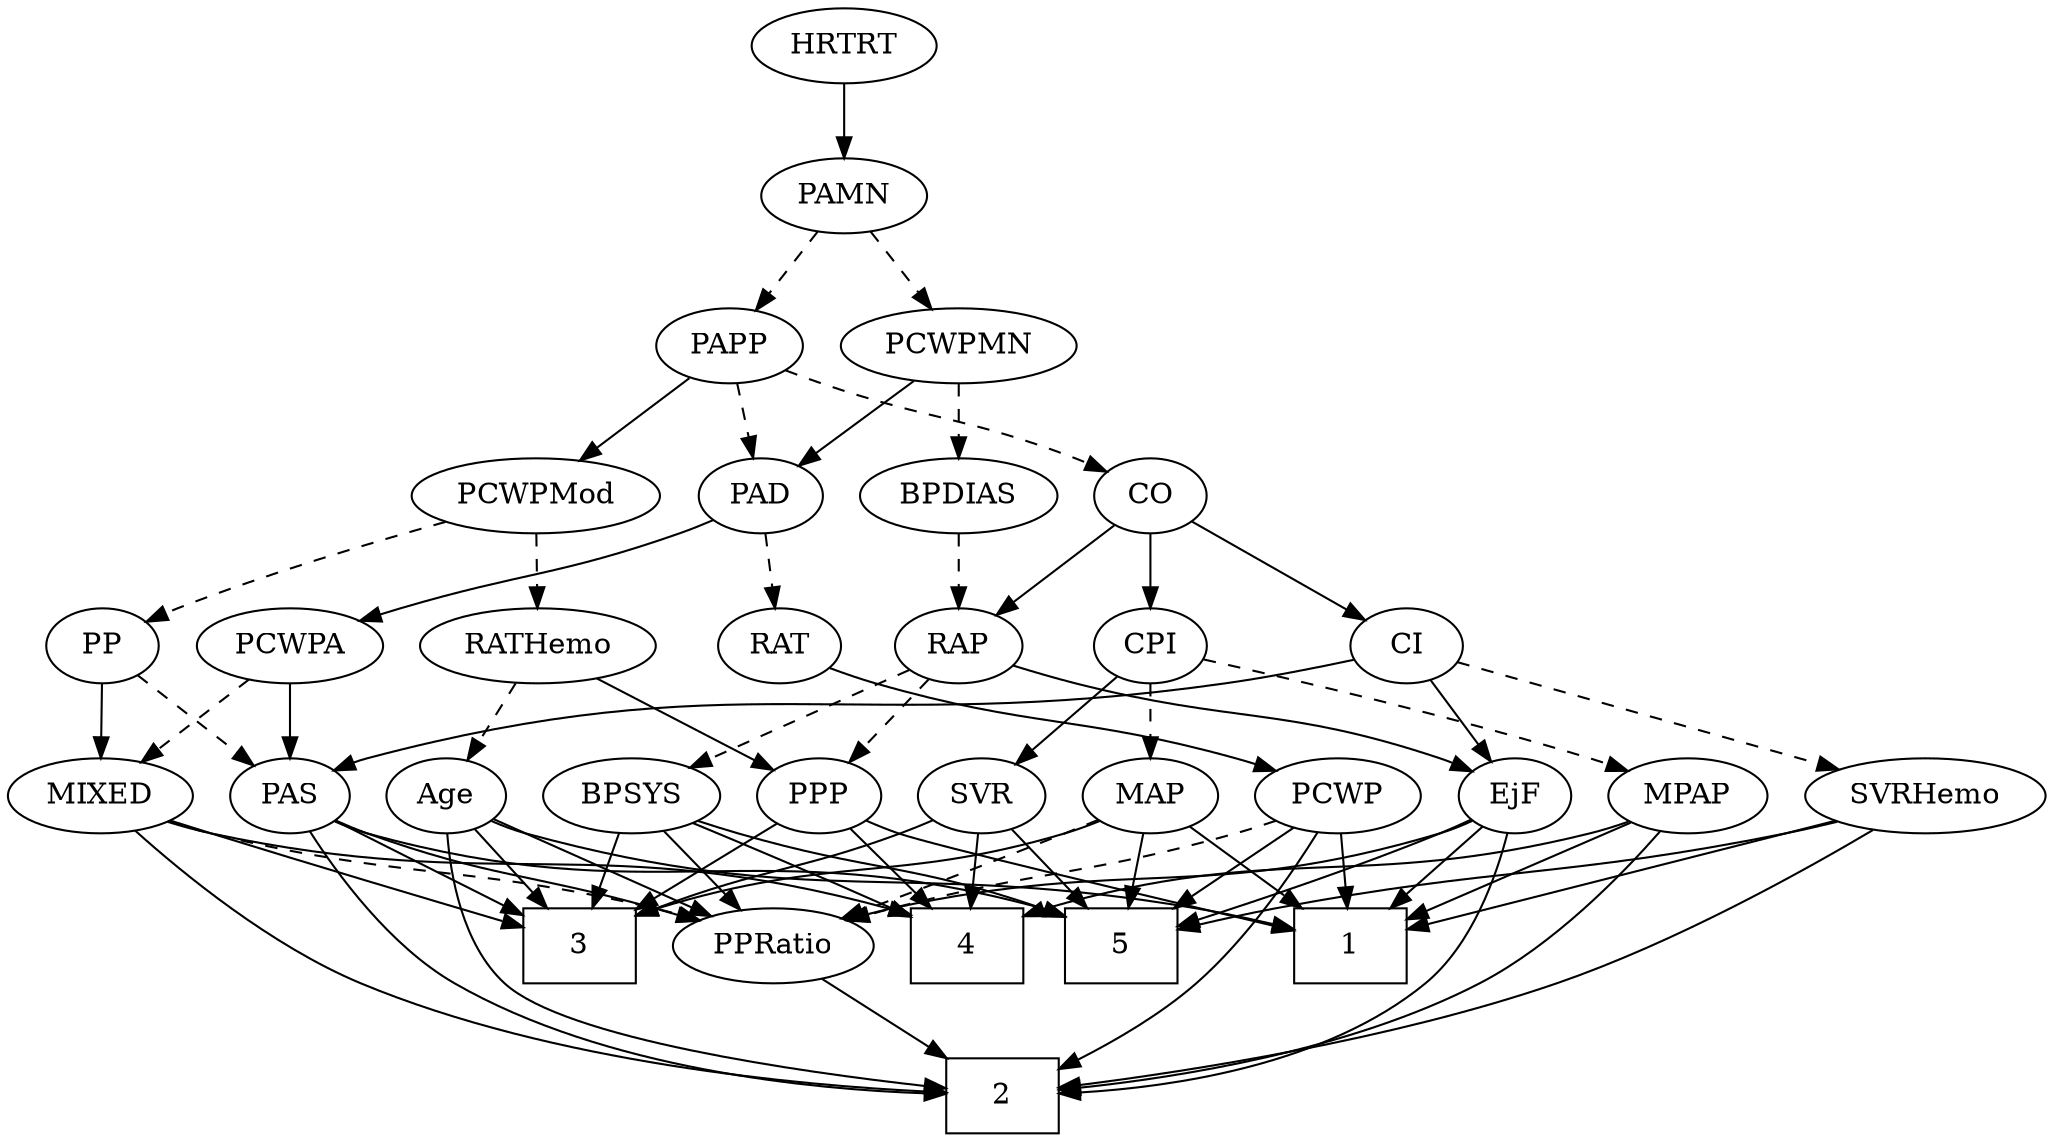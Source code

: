 strict digraph {
	graph [bb="0,0,909.19,540"];
	node [label="\N"];
	1	[height=0.5,
		pos="475.1,90",
		shape=box,
		width=0.75];
	2	[height=0.5,
		pos="320.1,18",
		shape=box,
		width=0.75];
	3	[height=0.5,
		pos="547.1,90",
		shape=box,
		width=0.75];
	4	[height=0.5,
		pos="696.1,90",
		shape=box,
		width=0.75];
	5	[height=0.5,
		pos="305.1,90",
		shape=box,
		width=0.75];
	Age	[height=0.5,
		pos="550.1,162",
		width=0.75];
	Age -> 1	[pos="e,493.43,108.11 534.92,146.83 525.18,137.75 512.29,125.71 500.96,115.14",
		style=solid];
	Age -> 2	[pos="e,347.19,20.272 563.68,146.29 579.49,127.33 601.26,94.188 583.1,72 555.01,37.688 423.22,25.097 357.52,20.898",
		style=solid];
	Age -> 3	[pos="e,547.83,108.1 549.36,143.7 549.02,135.98 548.63,126.71 548.26,118.11",
		style=solid];
	PPRatio	[height=0.5,
		pos="390.1,90",
		width=1.1013];
	Age -> PPRatio	[pos="e,418.3,102.7 528.84,150.8 524.01,148.53 518.89,146.15 514.1,144 485.26,131.03 452.33,116.99 427.66,106.63",
		style=solid];
	EjF	[height=0.5,
		pos="233.1,162",
		width=0.75];
	EjF -> 1	[pos="e,447.85,104.67 253.7,150.27 258.65,147.97 263.99,145.72 269.1,144 339.28,120.36 363.89,131.63 438.06,107.91",
		style=solid];
	EjF -> 2	[pos="e,295.41,36.217 235.71,143.78 239.18,124.95 246.63,94.474 261.1,72 268.08,61.145 277.86,51.133 287.46,42.802",
		style=solid];
	EjF -> 5	[pos="e,287.5,108.11 247.67,146.83 257.02,137.75 269.39,125.71 280.27,115.14",
		style=solid];
	EjF -> PPRatio	[pos="e,362.12,102.99 254.37,150.83 259.2,148.56 264.32,146.18 269.1,144 296.98,131.31 328.72,117.43 352.69,107.06",
		style=solid];
	RAP	[height=0.5,
		pos="336.1,234",
		width=0.77632];
	RAP -> EjF	[pos="e,251.52,175.52 317.21,220.16 301.13,209.24 277.87,193.43 259.88,181.2",
		style=solid];
	BPSYS	[height=0.5,
		pos="467.1,162",
		width=1.0471];
	RAP -> BPSYS	[pos="e,442.88,175.94 356.85,221.91 377.58,210.83 409.76,193.64 434.01,180.68",
		style=dashed];
	PPP	[height=0.5,
		pos="696.1,162",
		width=0.75];
	RAP -> PPP	[pos="e,675.59,174.04 357.19,221.97 362.29,219.68 367.79,217.51 373.1,216 496.73,180.75 536.65,215.9 660.1,180 662.04,179.44 664.01,178.78 \
665.97,178.06",
		style=dashed];
	MIXED	[height=0.5,
		pos="781.1,162",
		width=1.1193];
	MIXED -> 2	[pos="e,347.11,19.352 776.83,144.06 770.67,123.38 757.17,89.073 732.1,72 671.45,30.709 446.92,21.574 357.35,19.563",
		style=solid];
	MIXED -> 3	[pos="e,574.2,98.262 750.6,150.13 744.49,148.03 738.11,145.9 732.1,144 681.14,127.88 621.64,111.21 584.16,100.97",
		style=solid];
	MIXED -> 4	[pos="e,716.89,108.13 762.65,145.81 751.6,136.71 737.31,124.94 724.8,114.64",
		style=solid];
	MIXED -> PPRatio	[pos="e,419.34,102.28 751.59,149.64 745.24,147.51 738.5,145.49 732.1,144 604.29,114.33 566.9,137.67 439.1,108 435.75,107.22 432.31,106.3 \
428.89,105.29",
		style=dashed];
	MPAP	[height=0.5,
		pos="874.1,162",
		width=0.97491];
	MPAP -> 1	[pos="e,502.25,104.96 847.93,149.63 842.14,147.47 835.98,145.44 830.1,144 694.64,110.77 650.33,145.36 511.94,107.67",
		style=solid];
	MPAP -> 2	[pos="e,347.35,20.37 859.62,145.3 839.51,124.6 800.95,88.857 760.1,72 687.33,41.973 449.8,26.087 357.37,20.92",
		style=solid];
	MPAP -> 4	[pos="e,723.39,101.73 847.06,150.37 816.61,138.39 766.95,118.86 732.96,105.5",
		style=solid];
	BPSYS -> 3	[pos="e,527.52,108.13 484.46,145.81 494.76,136.79 508.06,125.16 519.74,114.93",
		style=solid];
	BPSYS -> 4	[pos="e,668.8,98.366 495.83,150.28 501.84,148.13 508.16,145.94 514.1,144 563.86,127.77 622.04,111.25 658.97,101.07",
		style=solid];
	BPSYS -> 5	[pos="e,332.17,103.94 439.42,149.76 415.7,140.04 380.42,125.37 341.57,108.13",
		style=solid];
	BPSYS -> PPRatio	[pos="e,407.04,106.4 450.39,145.81 439.97,136.34 426.37,123.97 414.72,113.39",
		style=solid];
	PAD	[height=0.5,
		pos="388.1,306",
		width=0.79437];
	RAT	[height=0.5,
		pos="104.1,234",
		width=0.75827];
	PAD -> RAT	[pos="e,129.93,239.86 366.3,294.32 361.07,292.02 355.45,289.75 350.1,288 311.32,275.3 198.17,252.92 139.82,241.74",
		style=dashed];
	PCWPA	[height=0.5,
		pos="424.1,234",
		width=1.1555];
	PAD -> PCWPA	[pos="e,415.54,251.63 396.45,288.76 400.75,280.4 406.09,270.02 410.93,260.61",
		style=solid];
	CO	[height=0.5,
		pos="462.1,306",
		width=0.75];
	CO -> RAP	[pos="e,356.71,246.45 441.85,293.75 421.22,282.29 389,264.39 365.54,251.36",
		style=solid];
	CPI	[height=0.5,
		pos="595.1,234",
		width=0.75];
	CO -> CPI	[pos="e,574.36,245.91 482.59,294.22 504.68,282.59 540.08,263.96 565.26,250.7",
		style=solid];
	CI	[height=0.5,
		pos="239.1,234",
		width=0.75];
	CO -> CI	[pos="e,263.51,241.91 441.03,294.34 436.19,292.09 431.02,289.84 426.1,288 425.87,287.91 327.24,259.97 273.33,244.7",
		style=solid];
	PAS	[height=0.5,
		pos="305.1,162",
		width=0.75];
	PAS -> 2	[pos="e,296.79,36.181 291.35,146.07 283.14,136.1 273.48,122.25 269.1,108 264.39,92.707 263.12,86.84 269.1,72 273.45,61.209 281.16,51.386 \
289.29,43.209",
		style=solid];
	PAS -> 3	[pos="e,519.85,104.67 325.7,150.27 330.65,147.97 335.99,145.72 341.1,144 411.28,120.36 435.89,131.63 510.06,107.91",
		style=solid];
	PAS -> 5	[pos="e,305.1,108.1 305.1,143.7 305.1,135.98 305.1,126.71 305.1,118.11",
		style=solid];
	PAS -> PPRatio	[pos="e,371.69,106.16 321.49,147.5 333.5,137.61 350.07,123.96 363.91,112.56",
		style=solid];
	PAMN	[height=0.5,
		pos="412.1,450",
		width=1.011];
	PCWPMN	[height=0.5,
		pos="362.1,378",
		width=1.3902];
	PAMN -> PCWPMN	[pos="e,373.98,395.63 400.5,432.76 394.4,424.23 386.8,413.58 379.97,404.02",
		style=dashed];
	PAPP	[height=0.5,
		pos="462.1,378",
		width=0.88464];
	PAMN -> PAPP	[pos="e,450.56,395.15 423.69,432.76 429.94,424.02 437.77,413.05 444.73,403.31",
		style=dashed];
	RATHemo	[height=0.5,
		pos="689.1,234",
		width=1.3721];
	RATHemo -> Age	[pos="e,571.05,173.55 661.3,219 637.8,207.17 604.21,190.25 580.1,178.11",
		style=dashed];
	RATHemo -> PPP	[pos="e,694.39,180.1 690.83,215.7 691.6,207.98 692.53,198.71 693.39,190.11",
		style=solid];
	CPI -> MPAP	[pos="e,847.85,174.07 615.66,222.16 620.62,219.87 625.96,217.65 631.1,216 716.69,188.57 743.57,204.31 830.1,180 832.74,179.26 835.45,178.42 \
838.15,177.52",
		style=dashed];
	SVR	[height=0.5,
		pos="623.1,162",
		width=0.77632];
	CPI -> SVR	[pos="e,616.31,179.96 601.73,216.41 604.96,208.34 608.92,198.43 612.56,189.35",
		style=solid];
	MAP	[height=0.5,
		pos="381.1,162",
		width=0.84854];
	CPI -> MAP	[pos="e,404.37,173.86 574.06,222.26 569.22,220.01 564.04,217.79 559.1,216 499.09,194.28 480.42,200.81 420.1,180 418,179.28 415.85,178.49 \
413.7,177.66",
		style=dashed];
	PCWP	[height=0.5,
		pos="35.097,162",
		width=0.97491];
	RAT -> PCWP	[pos="e,50.333,178.46 89.8,218.5 80.435,209 68.003,196.38 57.358,185.58",
		style=solid];
	SVR -> 3	[pos="e,565.68,108.11 607.72,146.83 597.85,137.75 584.78,125.71 573.31,115.14",
		style=solid];
	SVR -> 4	[pos="e,678.16,108.2 638.22,146.5 647.66,137.45 660.03,125.59 670.91,115.15",
		style=solid];
	SVR -> 5	[pos="e,332.28,104.86 601.98,150.05 596.88,147.76 591.38,145.57 586.1,144 483.67,113.63 448.51,138.3 342.11,107.77",
		style=solid];
	PCWPMod	[height=0.5,
		pos="559.1,306",
		width=1.4443];
	PCWPMod -> RATHemo	[pos="e,662.64,249.25 586.03,290.5 605.6,279.96 632.27,265.6 653.57,254.13",
		style=dashed];
	PP	[height=0.5,
		pos="523.1,234",
		width=0.75];
	PCWPMod -> PP	[pos="e,531.48,251.31 550.38,288.05 546.12,279.77 540.9,269.62 536.17,260.42",
		style=dashed];
	PCWPA -> MIXED	[pos="e,751.3,174.33 457.6,223.18 467.08,220.61 477.45,218 487.1,216 594.86,193.62 625.19,206.15 732.1,180 735.25,179.23 738.48,178.34 \
741.71,177.38",
		style=dashed];
	PCWPA -> PAS	[pos="e,324.91,174.65 400.3,219 381.13,207.72 354.1,191.83 333.74,179.85",
		style=solid];
	PCWPMN -> PAD	[pos="e,381.86,323.79 368.39,360.05 371.36,352.06 374.97,342.33 378.29,333.4",
		style=solid];
	BPDIAS	[height=0.5,
		pos="299.1,306",
		width=1.1735];
	PCWPMN -> BPDIAS	[pos="e,313.63,323.15 347.49,360.76 339.45,351.84 329.34,340.61 320.44,330.72",
		style=dashed];
	SVRHemo	[height=0.5,
		pos="138.1,162",
		width=1.3902];
	SVRHemo -> 1	[pos="e,447.91,104.85 174.73,149.63 182.09,147.57 189.81,145.59 197.1,144 300.24,121.57 333.12,138.5 438.19,107.77",
		style=solid];
	SVRHemo -> 2	[pos="e,293.23,36.196 155.63,144.94 175.91,126.63 210.56,96.091 242.1,72 255.65,61.646 271.09,50.942 284.64,41.887",
		style=solid];
	SVRHemo -> 5	[pos="e,277.97,102.37 169.51,147.83 197.61,136.06 238.81,118.79 268.41,106.38",
		style=solid];
	BPDIAS -> RAP	[pos="e,327.48,251.31 308.05,288.05 312.43,279.77 317.8,269.62 322.66,260.42",
		style=dashed];
	MAP -> 1	[pos="e,452.03,108.18 399.22,147.5 411.8,138.14 428.88,125.42 443.65,114.42",
		style=solid];
	MAP -> 3	[pos="e,520.06,104 404.97,150.44 409.95,148.28 415.19,146.04 420.1,144 457.59,128.42 469.61,125.63 510.8,108",
		style=solid];
	MAP -> 5	[pos="e,323.78,108.2 365.35,146.5 355.53,137.45 342.65,125.59 331.32,115.15",
		style=solid];
	MAP -> PPRatio	[pos="e,387.9,108.1 383.32,143.7 384.31,135.98 385.51,126.71 386.61,118.11",
		style=dashed];
	PP -> MIXED	[pos="e,750.97,174.14 543.69,222.26 548.65,219.96 553.98,217.71 559.1,216 633.57,191.06 656.4,200.91 732.1,180 735.08,179.18 738.15,178.27 \
741.22,177.31",
		style=solid];
	PP -> PAS	[pos="e,326.15,173.71 499.78,224.33 491.98,221.54 483.2,218.52 475.1,216 416.21,197.69 398.99,201.25 341.1,180 339.25,179.32 337.36,178.58 \
335.48,177.81",
		style=dashed];
	PPP -> 1	[pos="e,502.37,104.58 675.46,150.37 670.51,148.07 665.18,145.79 660.1,144 598.74,122.35 577.27,129.89 511.9,107.89",
		style=solid];
	PPP -> 3	[pos="e,574.51,103.83 674.78,150.92 669.95,148.64 664.85,146.24 660.1,144 634.65,132.02 605.96,118.57 583.86,108.21",
		style=solid];
	PPP -> 4	[pos="e,696.1,108.1 696.1,143.7 696.1,135.98 696.1,126.71 696.1,118.11",
		style=solid];
	PPRatio -> 2	[pos="e,337.39,36.292 374.21,73.116 365.47,64.373 354.43,53.334 344.61,43.51",
		style=solid];
	PCWP -> 1	[pos="e,447.95,104.99 61.255,149.57 67.039,147.42 73.202,145.41 79.097,144 232.3,107.45 282.1,149.17 438.02,107.71",
		style=solid];
	PCWP -> 2	[pos="e,292.9,29.556 56.961,147.86 87.409,129.78 144.54,96.691 195.1,72 224.27,57.754 258.23,43.497 283.38,33.364",
		style=solid];
	PCWP -> 5	[pos="e,277.99,96.094 61.882,149.97 67.518,147.85 73.463,145.74 79.097,144 144.65,123.76 222.96,107 268.07,98.043",
		style=solid];
	PCWP -> PPRatio	[pos="e,360.84,102.2 61.296,149.74 67.077,147.57 73.229,145.51 79.097,144 192.9,114.62 226.8,135.4 341.1,108 344.44,107.2 347.87,106.26 \
351.3,105.24",
		style=dashed];
	CI -> EjF	[pos="e,234.56,180.1 237.61,215.7 236.95,207.98 236.16,198.71 235.42,190.11",
		style=solid];
	CI -> PAS	[pos="e,291.12,177.82 253.09,218.15 262.11,208.6 273.99,195.99 284.12,185.25",
		style=solid];
	CI -> SVRHemo	[pos="e,160.23,178.34 221.04,220.49 206.54,210.44 185.86,196.11 168.78,184.27",
		style=dashed];
	PAPP -> PAD	[pos="e,403.26,321.35 446.4,362.15 436.06,352.37 422.35,339.4 410.83,328.5",
		style=dashed];
	PAPP -> CO	[pos="e,462.1,324.1 462.1,359.7 462.1,351.98 462.1,342.71 462.1,334.11",
		style=dashed];
	PAPP -> PCWPMod	[pos="e,537.61,322.51 481.26,363.17 494.96,353.29 513.65,339.79 529.29,328.51",
		style=solid];
	HRTRT	[height=0.5,
		pos="412.1,522",
		width=1.1013];
	HRTRT -> PAMN	[pos="e,412.1,468.1 412.1,503.7 412.1,495.98 412.1,486.71 412.1,478.11",
		style=solid];
}
